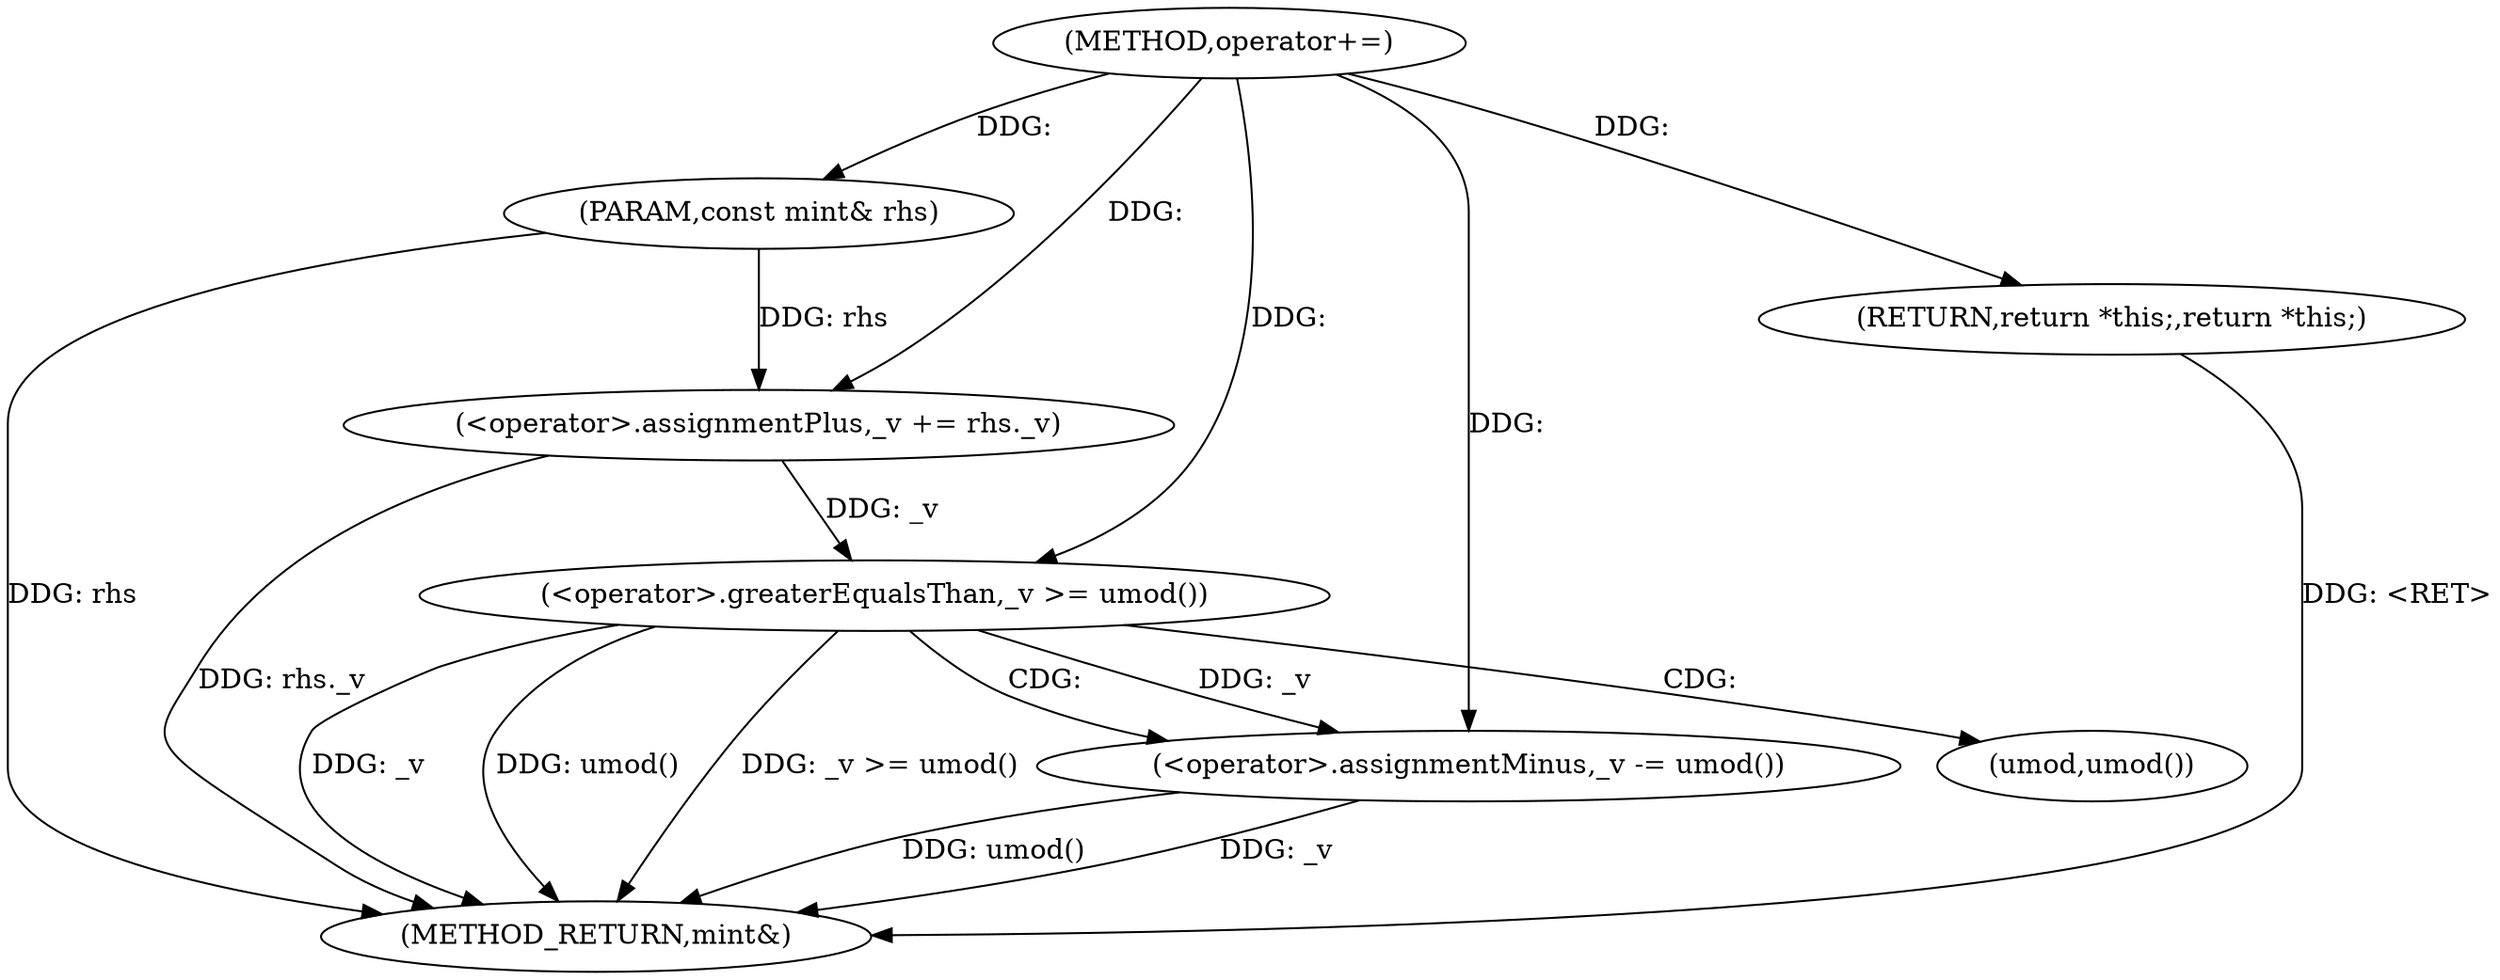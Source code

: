 digraph "operator+=" {  
"1000874" [label = "(METHOD,operator+=)" ]
"1000892" [label = "(METHOD_RETURN,mint&)" ]
"1000875" [label = "(PARAM,const mint& rhs)" ]
"1000877" [label = "(<operator>.assignmentPlus,_v += rhs._v)" ]
"1000889" [label = "(RETURN,return *this;,return *this;)" ]
"1000883" [label = "(<operator>.greaterEqualsThan,_v >= umod())" ]
"1000886" [label = "(<operator>.assignmentMinus,_v -= umod())" ]
"1000888" [label = "(umod,umod())" ]
  "1000875" -> "1000892"  [ label = "DDG: rhs"] 
  "1000877" -> "1000892"  [ label = "DDG: rhs._v"] 
  "1000883" -> "1000892"  [ label = "DDG: _v"] 
  "1000883" -> "1000892"  [ label = "DDG: umod()"] 
  "1000883" -> "1000892"  [ label = "DDG: _v >= umod()"] 
  "1000886" -> "1000892"  [ label = "DDG: _v"] 
  "1000886" -> "1000892"  [ label = "DDG: umod()"] 
  "1000889" -> "1000892"  [ label = "DDG: <RET>"] 
  "1000874" -> "1000875"  [ label = "DDG: "] 
  "1000875" -> "1000877"  [ label = "DDG: rhs"] 
  "1000874" -> "1000889"  [ label = "DDG: "] 
  "1000874" -> "1000877"  [ label = "DDG: "] 
  "1000874" -> "1000886"  [ label = "DDG: "] 
  "1000877" -> "1000883"  [ label = "DDG: _v"] 
  "1000874" -> "1000883"  [ label = "DDG: "] 
  "1000883" -> "1000886"  [ label = "DDG: _v"] 
  "1000883" -> "1000888"  [ label = "CDG: "] 
  "1000883" -> "1000886"  [ label = "CDG: "] 
}
